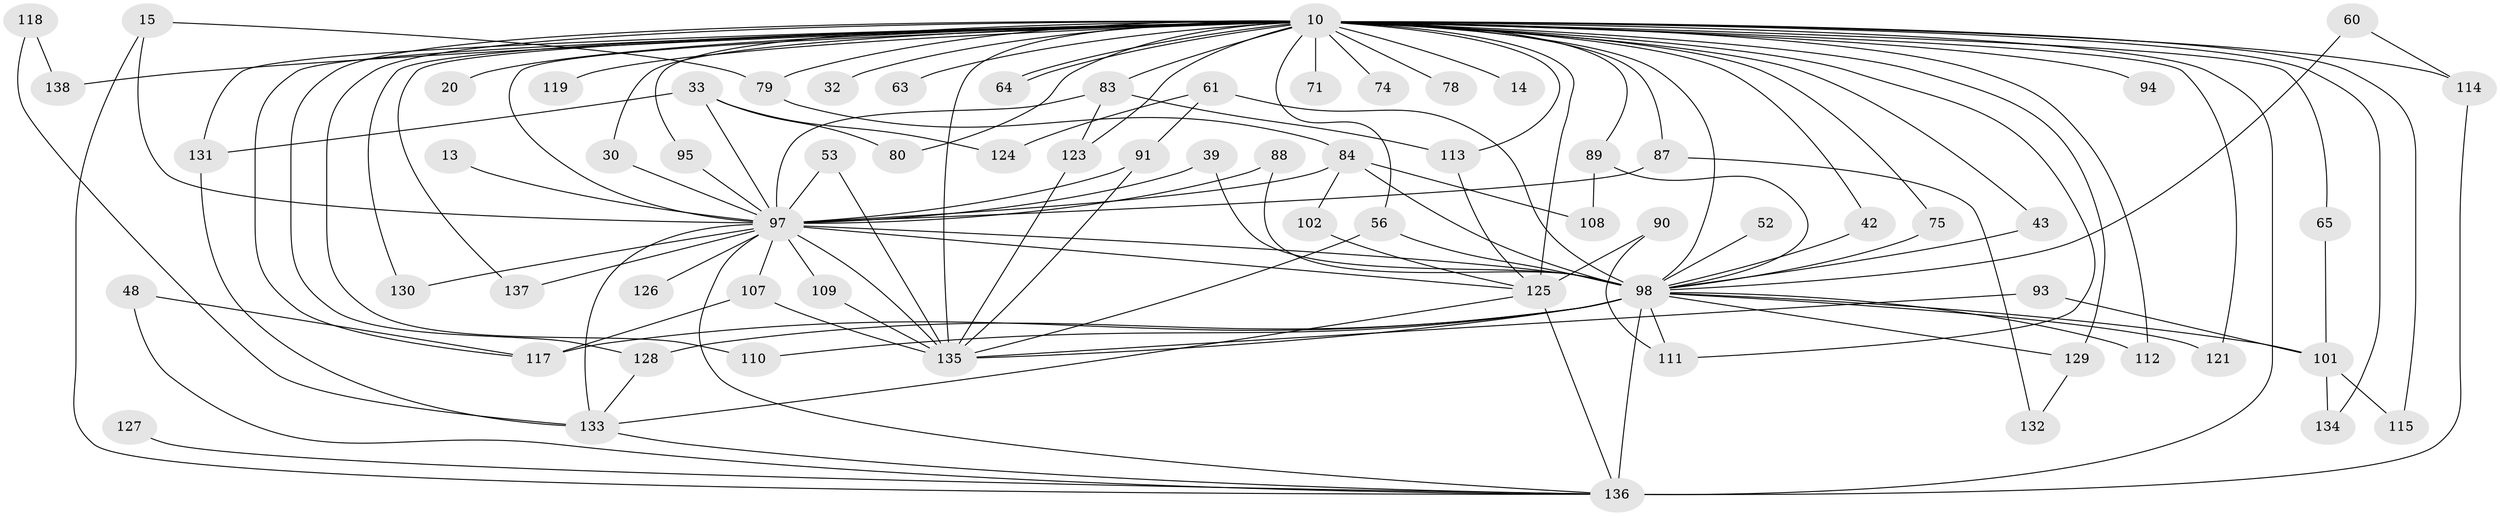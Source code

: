 // original degree distribution, {27: 0.007246376811594203, 16: 0.007246376811594203, 12: 0.007246376811594203, 19: 0.007246376811594203, 25: 0.007246376811594203, 24: 0.007246376811594203, 22: 0.007246376811594203, 17: 0.007246376811594203, 31: 0.007246376811594203, 52: 0.007246376811594203, 8: 0.007246376811594203, 4: 0.07971014492753623, 2: 0.5507246376811594, 6: 0.050724637681159424, 3: 0.1956521739130435, 5: 0.043478260869565216}
// Generated by graph-tools (version 1.1) at 2025/43/03/09/25 04:43:26]
// undirected, 69 vertices, 130 edges
graph export_dot {
graph [start="1"]
  node [color=gray90,style=filled];
  10 [super="+9"];
  13;
  14;
  15;
  20;
  30;
  32;
  33;
  39;
  42;
  43;
  48;
  52;
  53;
  56 [super="+34"];
  60;
  61;
  63;
  64;
  65;
  71;
  74;
  75;
  78;
  79 [super="+77"];
  80;
  83 [super="+16+67"];
  84 [super="+62"];
  87 [super="+28"];
  88;
  89 [super="+44"];
  90;
  91 [super="+86"];
  93;
  94;
  95;
  97 [super="+49+8"];
  98 [super="+96+57"];
  101 [super="+51"];
  102;
  107 [super="+73"];
  108;
  109;
  110 [super="+76"];
  111 [super="+27"];
  112;
  113 [super="+106"];
  114 [super="+50"];
  115;
  117 [super="+19+25"];
  118;
  119 [super="+92"];
  121 [super="+66"];
  123 [super="+105"];
  124;
  125 [super="+45+40+68"];
  126 [super="+104"];
  127;
  128 [super="+72+120"];
  129 [super="+17+38"];
  130;
  131 [super="+100"];
  132;
  133 [super="+31+82+122"];
  134;
  135 [super="+3"];
  136 [super="+85+116"];
  137;
  138 [super="+81"];
  10 -- 14 [weight=2];
  10 -- 42;
  10 -- 43;
  10 -- 56;
  10 -- 64;
  10 -- 64;
  10 -- 65;
  10 -- 71 [weight=2];
  10 -- 74 [weight=2];
  10 -- 78 [weight=2];
  10 -- 80;
  10 -- 110 [weight=2];
  10 -- 115;
  10 -- 119 [weight=5];
  10 -- 123;
  10 -- 125 [weight=6];
  10 -- 130;
  10 -- 134;
  10 -- 136 [weight=7];
  10 -- 138 [weight=4];
  10 -- 111;
  10 -- 83 [weight=3];
  10 -- 135 [weight=6];
  10 -- 129 [weight=3];
  10 -- 117;
  10 -- 128 [weight=3];
  10 -- 137;
  10 -- 20;
  10 -- 30;
  10 -- 32 [weight=2];
  10 -- 63 [weight=2];
  10 -- 75;
  10 -- 87 [weight=2];
  10 -- 89;
  10 -- 94;
  10 -- 95;
  10 -- 112;
  10 -- 114 [weight=3];
  10 -- 121 [weight=2];
  10 -- 98 [weight=9];
  10 -- 97 [weight=9];
  10 -- 79;
  10 -- 113;
  10 -- 131;
  13 -- 97 [weight=2];
  15 -- 97 [weight=2];
  15 -- 79;
  15 -- 136;
  30 -- 97;
  33 -- 80;
  33 -- 124;
  33 -- 97 [weight=2];
  33 -- 131;
  39 -- 98;
  39 -- 97;
  42 -- 98;
  43 -- 98;
  48 -- 117;
  48 -- 136;
  52 -- 98 [weight=2];
  53 -- 135;
  53 -- 97;
  56 -- 98;
  56 -- 135;
  60 -- 114;
  60 -- 98;
  61 -- 124;
  61 -- 98 [weight=2];
  61 -- 91;
  65 -- 101;
  75 -- 98;
  79 -- 84;
  83 -- 113;
  83 -- 97 [weight=2];
  83 -- 123;
  84 -- 98 [weight=2];
  84 -- 102;
  84 -- 108;
  84 -- 97;
  87 -- 132;
  87 -- 97 [weight=2];
  88 -- 98;
  88 -- 97;
  89 -- 108;
  89 -- 98 [weight=2];
  90 -- 111;
  90 -- 125;
  91 -- 135;
  91 -- 97;
  93 -- 101;
  93 -- 135;
  95 -- 97;
  97 -- 98 [weight=10];
  97 -- 135 [weight=8];
  97 -- 130;
  97 -- 133 [weight=2];
  97 -- 137;
  97 -- 107;
  97 -- 109;
  97 -- 126 [weight=3];
  97 -- 125;
  97 -- 136;
  98 -- 128;
  98 -- 135 [weight=5];
  98 -- 129;
  98 -- 101 [weight=2];
  98 -- 110;
  98 -- 111 [weight=2];
  98 -- 112;
  98 -- 117 [weight=2];
  98 -- 121;
  98 -- 136 [weight=2];
  101 -- 134;
  101 -- 115;
  102 -- 125;
  107 -- 135;
  107 -- 117;
  109 -- 135;
  113 -- 125;
  114 -- 136;
  118 -- 138;
  118 -- 133;
  123 -- 135;
  125 -- 133;
  125 -- 136 [weight=2];
  127 -- 136 [weight=2];
  128 -- 133;
  129 -- 132;
  131 -- 133;
  133 -- 136;
}
